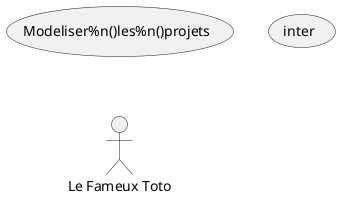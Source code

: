 {
  "sha1": "sml5kfeuwyd18tksrlt5dowwx4l3hch",
  "insertion": {
    "when": "2024-06-04T17:28:45.236Z",
    "user": "plantuml@gmail.com"
  }
}
@startuml
usecase "Modeliser%n()les%n()projets" as UC1
usecase inter
actor "Le Fameux Toto" as toto
!exit
note left of compo: ceci est un grand composant
note right of toto: Cet acteur%n()est essentiel
toto --> UC1
compo-->compo : essai
@enduml
